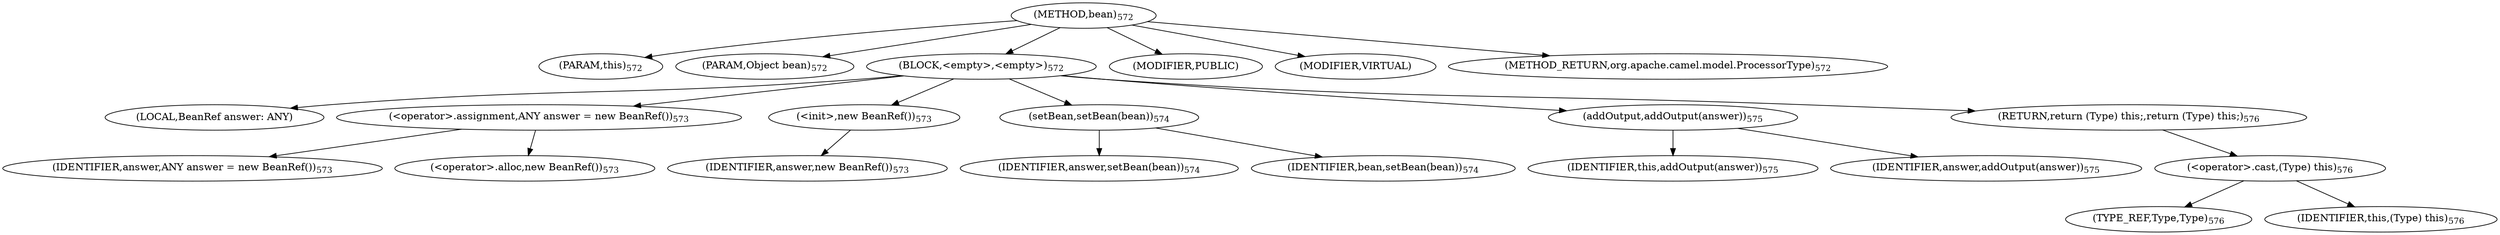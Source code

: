 digraph "bean" {  
"1151" [label = <(METHOD,bean)<SUB>572</SUB>> ]
"153" [label = <(PARAM,this)<SUB>572</SUB>> ]
"1152" [label = <(PARAM,Object bean)<SUB>572</SUB>> ]
"1153" [label = <(BLOCK,&lt;empty&gt;,&lt;empty&gt;)<SUB>572</SUB>> ]
"151" [label = <(LOCAL,BeanRef answer: ANY)> ]
"1154" [label = <(&lt;operator&gt;.assignment,ANY answer = new BeanRef())<SUB>573</SUB>> ]
"1155" [label = <(IDENTIFIER,answer,ANY answer = new BeanRef())<SUB>573</SUB>> ]
"1156" [label = <(&lt;operator&gt;.alloc,new BeanRef())<SUB>573</SUB>> ]
"1157" [label = <(&lt;init&gt;,new BeanRef())<SUB>573</SUB>> ]
"150" [label = <(IDENTIFIER,answer,new BeanRef())<SUB>573</SUB>> ]
"1158" [label = <(setBean,setBean(bean))<SUB>574</SUB>> ]
"1159" [label = <(IDENTIFIER,answer,setBean(bean))<SUB>574</SUB>> ]
"1160" [label = <(IDENTIFIER,bean,setBean(bean))<SUB>574</SUB>> ]
"1161" [label = <(addOutput,addOutput(answer))<SUB>575</SUB>> ]
"152" [label = <(IDENTIFIER,this,addOutput(answer))<SUB>575</SUB>> ]
"1162" [label = <(IDENTIFIER,answer,addOutput(answer))<SUB>575</SUB>> ]
"1163" [label = <(RETURN,return (Type) this;,return (Type) this;)<SUB>576</SUB>> ]
"1164" [label = <(&lt;operator&gt;.cast,(Type) this)<SUB>576</SUB>> ]
"1165" [label = <(TYPE_REF,Type,Type)<SUB>576</SUB>> ]
"154" [label = <(IDENTIFIER,this,(Type) this)<SUB>576</SUB>> ]
"1166" [label = <(MODIFIER,PUBLIC)> ]
"1167" [label = <(MODIFIER,VIRTUAL)> ]
"1168" [label = <(METHOD_RETURN,org.apache.camel.model.ProcessorType)<SUB>572</SUB>> ]
  "1151" -> "153" 
  "1151" -> "1152" 
  "1151" -> "1153" 
  "1151" -> "1166" 
  "1151" -> "1167" 
  "1151" -> "1168" 
  "1153" -> "151" 
  "1153" -> "1154" 
  "1153" -> "1157" 
  "1153" -> "1158" 
  "1153" -> "1161" 
  "1153" -> "1163" 
  "1154" -> "1155" 
  "1154" -> "1156" 
  "1157" -> "150" 
  "1158" -> "1159" 
  "1158" -> "1160" 
  "1161" -> "152" 
  "1161" -> "1162" 
  "1163" -> "1164" 
  "1164" -> "1165" 
  "1164" -> "154" 
}
